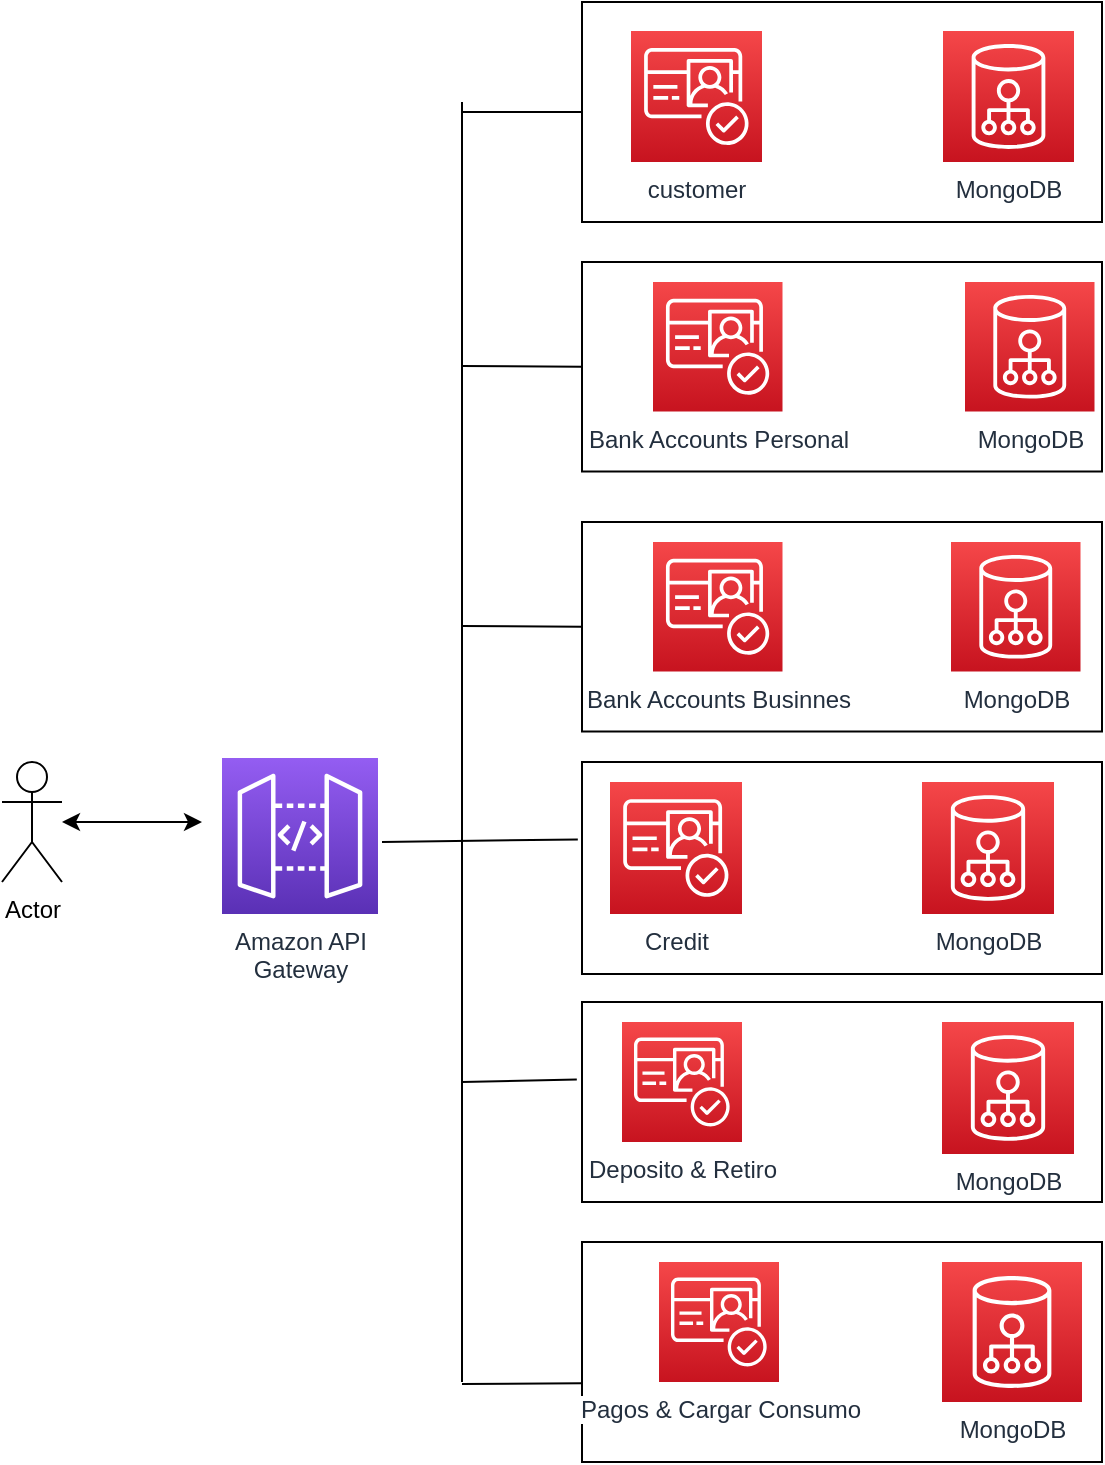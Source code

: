 <mxfile version="17.1.3" type="github" pages="4">
  <diagram id="Ht1M8jgEwFfnCIfOTk4-" name="Macrodiseño">
    <mxGraphModel dx="1022" dy="468" grid="1" gridSize="10" guides="1" tooltips="1" connect="1" arrows="1" fold="1" page="1" pageScale="1" pageWidth="1169" pageHeight="827" math="0" shadow="0">
      <root>
        <mxCell id="0" />
        <mxCell id="1" parent="0" />
        <mxCell id="qSfoanHrgOsR2zZDTymw-17" value="" style="rounded=0;whiteSpace=wrap;html=1;" parent="1" vertex="1">
          <mxGeometry x="340" y="20" width="260" height="110" as="geometry" />
        </mxCell>
        <mxCell id="qSfoanHrgOsR2zZDTymw-16" value="" style="rounded=0;whiteSpace=wrap;html=1;" parent="1" vertex="1">
          <mxGeometry x="340" y="150" width="260" height="104.75" as="geometry" />
        </mxCell>
        <mxCell id="UEzPUAAOIrF-is8g5C7q-111" value="customer" style="outlineConnect=0;fontColor=#232F3E;gradientColor=#F54749;gradientDirection=north;fillColor=#C7131F;strokeColor=#ffffff;dashed=0;verticalLabelPosition=bottom;verticalAlign=top;align=center;html=1;fontSize=12;fontStyle=0;aspect=fixed;shape=mxgraph.aws4.resourceIcon;resIcon=mxgraph.aws4.cognito;labelBackgroundColor=#ffffff;" parent="1" vertex="1">
          <mxGeometry x="364.5" y="34.5" width="65.5" height="65.5" as="geometry" />
        </mxCell>
        <mxCell id="UEzPUAAOIrF-is8g5C7q-112" value="MongoDB" style="outlineConnect=0;fontColor=#232F3E;gradientColor=#F54749;gradientDirection=north;fillColor=#C7131F;strokeColor=#ffffff;dashed=0;verticalLabelPosition=bottom;verticalAlign=top;align=center;html=1;fontSize=12;fontStyle=0;aspect=fixed;shape=mxgraph.aws4.resourceIcon;resIcon=mxgraph.aws4.cloud_directory;labelBackgroundColor=#ffffff;" parent="1" vertex="1">
          <mxGeometry x="520.5" y="34.5" width="65.5" height="65.5" as="geometry" />
        </mxCell>
        <mxCell id="UEzPUAAOIrF-is8g5C7q-114" value="Amazon API&lt;br&gt;Gateway&lt;br&gt;" style="outlineConnect=0;fontColor=#232F3E;gradientColor=#945DF2;gradientDirection=north;fillColor=#5A30B5;strokeColor=#ffffff;dashed=0;verticalLabelPosition=bottom;verticalAlign=top;align=center;html=1;fontSize=12;fontStyle=0;aspect=fixed;shape=mxgraph.aws4.resourceIcon;resIcon=mxgraph.aws4.api_gateway;labelBackgroundColor=#ffffff;" parent="1" vertex="1">
          <mxGeometry x="160" y="398" width="78" height="78" as="geometry" />
        </mxCell>
        <mxCell id="qSfoanHrgOsR2zZDTymw-8" value="Bank Accounts Personal" style="outlineConnect=0;fontColor=#232F3E;gradientColor=#F54749;gradientDirection=north;fillColor=#C7131F;strokeColor=#ffffff;dashed=0;verticalLabelPosition=bottom;verticalAlign=top;align=center;html=1;fontSize=12;fontStyle=0;aspect=fixed;shape=mxgraph.aws4.resourceIcon;resIcon=mxgraph.aws4.cognito;labelBackgroundColor=#ffffff;" parent="1" vertex="1">
          <mxGeometry x="375.5" y="160" width="64.75" height="64.75" as="geometry" />
        </mxCell>
        <mxCell id="qSfoanHrgOsR2zZDTymw-9" value="MongoDB" style="outlineConnect=0;fontColor=#232F3E;gradientColor=#F54749;gradientDirection=north;fillColor=#C7131F;strokeColor=#ffffff;dashed=0;verticalLabelPosition=bottom;verticalAlign=top;align=center;html=1;fontSize=12;fontStyle=0;aspect=fixed;shape=mxgraph.aws4.resourceIcon;resIcon=mxgraph.aws4.cloud_directory;labelBackgroundColor=#ffffff;" parent="1" vertex="1">
          <mxGeometry x="531.5" y="160" width="64.75" height="64.75" as="geometry" />
        </mxCell>
        <mxCell id="qSfoanHrgOsR2zZDTymw-28" value="Actor" style="shape=umlActor;verticalLabelPosition=bottom;verticalAlign=top;html=1;outlineConnect=0;" parent="1" vertex="1">
          <mxGeometry x="50" y="400" width="30" height="60" as="geometry" />
        </mxCell>
        <mxCell id="CgVyjNZwSmCmEq0c8FSO-23" value="" style="rounded=0;whiteSpace=wrap;html=1;" parent="1" vertex="1">
          <mxGeometry x="340" y="280" width="260" height="104.75" as="geometry" />
        </mxCell>
        <mxCell id="CgVyjNZwSmCmEq0c8FSO-24" value="Bank Accounts Businnes" style="outlineConnect=0;fontColor=#232F3E;gradientColor=#F54749;gradientDirection=north;fillColor=#C7131F;strokeColor=#ffffff;dashed=0;verticalLabelPosition=bottom;verticalAlign=top;align=center;html=1;fontSize=12;fontStyle=0;aspect=fixed;shape=mxgraph.aws4.resourceIcon;resIcon=mxgraph.aws4.cognito;labelBackgroundColor=#ffffff;" parent="1" vertex="1">
          <mxGeometry x="375.5" y="290" width="64.75" height="64.75" as="geometry" />
        </mxCell>
        <mxCell id="CgVyjNZwSmCmEq0c8FSO-25" value="MongoDB" style="outlineConnect=0;fontColor=#232F3E;gradientColor=#F54749;gradientDirection=north;fillColor=#C7131F;strokeColor=#ffffff;dashed=0;verticalLabelPosition=bottom;verticalAlign=top;align=center;html=1;fontSize=12;fontStyle=0;aspect=fixed;shape=mxgraph.aws4.resourceIcon;resIcon=mxgraph.aws4.cloud_directory;labelBackgroundColor=#ffffff;" parent="1" vertex="1">
          <mxGeometry x="524.5" y="290" width="64.75" height="64.75" as="geometry" />
        </mxCell>
        <mxCell id="CgVyjNZwSmCmEq0c8FSO-31" value="" style="rounded=0;whiteSpace=wrap;html=1;" parent="1" vertex="1">
          <mxGeometry x="340" y="400" width="260" height="106" as="geometry" />
        </mxCell>
        <mxCell id="CgVyjNZwSmCmEq0c8FSO-32" value="Credit" style="outlineConnect=0;fontColor=#232F3E;gradientColor=#F54749;gradientDirection=north;fillColor=#C7131F;strokeColor=#ffffff;dashed=0;verticalLabelPosition=bottom;verticalAlign=top;align=center;html=1;fontSize=12;fontStyle=0;aspect=fixed;shape=mxgraph.aws4.resourceIcon;resIcon=mxgraph.aws4.cognito;labelBackgroundColor=#ffffff;" parent="1" vertex="1">
          <mxGeometry x="354" y="410" width="66" height="66" as="geometry" />
        </mxCell>
        <mxCell id="CgVyjNZwSmCmEq0c8FSO-33" value="MongoDB" style="outlineConnect=0;fontColor=#232F3E;gradientColor=#F54749;gradientDirection=north;fillColor=#C7131F;strokeColor=#ffffff;dashed=0;verticalLabelPosition=bottom;verticalAlign=top;align=center;html=1;fontSize=12;fontStyle=0;aspect=fixed;shape=mxgraph.aws4.resourceIcon;resIcon=mxgraph.aws4.cloud_directory;labelBackgroundColor=#ffffff;" parent="1" vertex="1">
          <mxGeometry x="510" y="410" width="66" height="66" as="geometry" />
        </mxCell>
        <mxCell id="CgVyjNZwSmCmEq0c8FSO-37" value="" style="rounded=0;whiteSpace=wrap;html=1;" parent="1" vertex="1">
          <mxGeometry x="340" y="520" width="260" height="100" as="geometry" />
        </mxCell>
        <mxCell id="CgVyjNZwSmCmEq0c8FSO-38" value="Deposito &amp;amp; Retiro" style="outlineConnect=0;fontColor=#232F3E;gradientColor=#F54749;gradientDirection=north;fillColor=#C7131F;strokeColor=#ffffff;dashed=0;verticalLabelPosition=bottom;verticalAlign=top;align=center;html=1;fontSize=12;fontStyle=0;aspect=fixed;shape=mxgraph.aws4.resourceIcon;resIcon=mxgraph.aws4.cognito;labelBackgroundColor=#ffffff;" parent="1" vertex="1">
          <mxGeometry x="360" y="530" width="60" height="60" as="geometry" />
        </mxCell>
        <mxCell id="CgVyjNZwSmCmEq0c8FSO-39" value="MongoDB" style="outlineConnect=0;fontColor=#232F3E;gradientColor=#F54749;gradientDirection=north;fillColor=#C7131F;strokeColor=#ffffff;dashed=0;verticalLabelPosition=bottom;verticalAlign=top;align=center;html=1;fontSize=12;fontStyle=0;aspect=fixed;shape=mxgraph.aws4.resourceIcon;resIcon=mxgraph.aws4.cloud_directory;labelBackgroundColor=#ffffff;" parent="1" vertex="1">
          <mxGeometry x="520" y="530" width="66" height="66" as="geometry" />
        </mxCell>
        <mxCell id="CgVyjNZwSmCmEq0c8FSO-44" value="" style="rounded=0;whiteSpace=wrap;html=1;" parent="1" vertex="1">
          <mxGeometry x="340" y="640" width="260" height="110" as="geometry" />
        </mxCell>
        <mxCell id="CgVyjNZwSmCmEq0c8FSO-45" value="Pagos &amp;amp; Cargar Consumo" style="outlineConnect=0;fontColor=#232F3E;gradientColor=#F54749;gradientDirection=north;fillColor=#C7131F;strokeColor=#ffffff;dashed=0;verticalLabelPosition=bottom;verticalAlign=top;align=center;html=1;fontSize=12;fontStyle=0;aspect=fixed;shape=mxgraph.aws4.resourceIcon;resIcon=mxgraph.aws4.cognito;labelBackgroundColor=#ffffff;" parent="1" vertex="1">
          <mxGeometry x="378.5" y="650" width="60" height="60" as="geometry" />
        </mxCell>
        <mxCell id="CgVyjNZwSmCmEq0c8FSO-46" value="MongoDB" style="outlineConnect=0;fontColor=#232F3E;gradientColor=#F54749;gradientDirection=north;fillColor=#C7131F;strokeColor=#ffffff;dashed=0;verticalLabelPosition=bottom;verticalAlign=top;align=center;html=1;fontSize=12;fontStyle=0;aspect=fixed;shape=mxgraph.aws4.resourceIcon;resIcon=mxgraph.aws4.cloud_directory;labelBackgroundColor=#ffffff;" parent="1" vertex="1">
          <mxGeometry x="520" y="650" width="70" height="70" as="geometry" />
        </mxCell>
        <mxCell id="Hw9WFvtqxQeyaA9Wy8rq-3" value="" style="endArrow=none;html=1;rounded=0;" edge="1" parent="1">
          <mxGeometry width="50" height="50" relative="1" as="geometry">
            <mxPoint x="280" y="710" as="sourcePoint" />
            <mxPoint x="280" y="70" as="targetPoint" />
          </mxGeometry>
        </mxCell>
        <mxCell id="Hw9WFvtqxQeyaA9Wy8rq-6" value="" style="endArrow=none;html=1;rounded=0;entryX=0;entryY=0.642;entryDx=0;entryDy=0;entryPerimeter=0;" edge="1" parent="1" target="CgVyjNZwSmCmEq0c8FSO-44">
          <mxGeometry width="50" height="50" relative="1" as="geometry">
            <mxPoint x="280" y="711" as="sourcePoint" />
            <mxPoint x="270" y="700" as="targetPoint" />
          </mxGeometry>
        </mxCell>
        <mxCell id="Hw9WFvtqxQeyaA9Wy8rq-7" value="" style="endArrow=none;html=1;rounded=0;entryX=0;entryY=0.5;entryDx=0;entryDy=0;" edge="1" parent="1" target="qSfoanHrgOsR2zZDTymw-17">
          <mxGeometry width="50" height="50" relative="1" as="geometry">
            <mxPoint x="280" y="75" as="sourcePoint" />
            <mxPoint x="240" y="80" as="targetPoint" />
          </mxGeometry>
        </mxCell>
        <mxCell id="Hw9WFvtqxQeyaA9Wy8rq-8" value="" style="endArrow=none;html=1;rounded=0;entryX=-0.008;entryY=0.365;entryDx=0;entryDy=0;entryPerimeter=0;" edge="1" parent="1" target="CgVyjNZwSmCmEq0c8FSO-31">
          <mxGeometry width="50" height="50" relative="1" as="geometry">
            <mxPoint x="240" y="440" as="sourcePoint" />
            <mxPoint x="330" y="423" as="targetPoint" />
          </mxGeometry>
        </mxCell>
        <mxCell id="Hw9WFvtqxQeyaA9Wy8rq-9" value="" style="endArrow=none;html=1;rounded=0;entryX=0;entryY=0.5;entryDx=0;entryDy=0;" edge="1" parent="1" target="qSfoanHrgOsR2zZDTymw-16">
          <mxGeometry width="50" height="50" relative="1" as="geometry">
            <mxPoint x="280" y="202" as="sourcePoint" />
            <mxPoint x="250" y="200" as="targetPoint" />
          </mxGeometry>
        </mxCell>
        <mxCell id="Hw9WFvtqxQeyaA9Wy8rq-10" value="" style="endArrow=none;html=1;rounded=0;entryX=0;entryY=0.5;entryDx=0;entryDy=0;" edge="1" parent="1" target="CgVyjNZwSmCmEq0c8FSO-23">
          <mxGeometry width="50" height="50" relative="1" as="geometry">
            <mxPoint x="280" y="332" as="sourcePoint" />
            <mxPoint x="250" y="330" as="targetPoint" />
          </mxGeometry>
        </mxCell>
        <mxCell id="Hw9WFvtqxQeyaA9Wy8rq-11" value="" style="endArrow=none;html=1;rounded=0;entryX=-0.01;entryY=0.387;entryDx=0;entryDy=0;entryPerimeter=0;" edge="1" parent="1" target="CgVyjNZwSmCmEq0c8FSO-37">
          <mxGeometry width="50" height="50" relative="1" as="geometry">
            <mxPoint x="280" y="560" as="sourcePoint" />
            <mxPoint x="250" y="570" as="targetPoint" />
          </mxGeometry>
        </mxCell>
        <mxCell id="Hw9WFvtqxQeyaA9Wy8rq-13" value="" style="endArrow=classic;startArrow=classic;html=1;rounded=0;" edge="1" parent="1" source="qSfoanHrgOsR2zZDTymw-28">
          <mxGeometry width="50" height="50" relative="1" as="geometry">
            <mxPoint x="100" y="480" as="sourcePoint" />
            <mxPoint x="150" y="430" as="targetPoint" />
          </mxGeometry>
        </mxCell>
      </root>
    </mxGraphModel>
  </diagram>
  <diagram id="MupaY-1EuNGsFWvEDyNC" name="Microservice Accounts">
    <mxGraphModel dx="1234" dy="411" grid="1" gridSize="10" guides="1" tooltips="1" connect="1" arrows="1" fold="1" page="1" pageScale="1" pageWidth="827" pageHeight="1169" math="0" shadow="0">
      <root>
        <mxCell id="mgbCkaaMy9vBnvVXv4s4-0" />
        <mxCell id="mgbCkaaMy9vBnvVXv4s4-1" parent="mgbCkaaMy9vBnvVXv4s4-0" />
        <mxCell id="JHuv-rPl39u3tBXAIyhW-0" value="Bank Account" style="swimlane;fontStyle=0;childLayout=stackLayout;horizontal=1;startSize=30;horizontalStack=0;resizeParent=1;resizeParentMax=0;resizeLast=0;collapsible=1;marginBottom=0;" parent="mgbCkaaMy9vBnvVXv4s4-1" vertex="1">
          <mxGeometry x="140" y="60" width="140" height="210" as="geometry">
            <mxRectangle x="130" y="150" width="110" height="30" as="alternateBounds" />
          </mxGeometry>
        </mxCell>
        <mxCell id="JHuv-rPl39u3tBXAIyhW-1" value="id_user" style="text;strokeColor=none;fillColor=none;align=left;verticalAlign=middle;spacingLeft=4;spacingRight=4;overflow=hidden;points=[[0,0.5],[1,0.5]];portConstraint=eastwest;rotatable=0;" parent="JHuv-rPl39u3tBXAIyhW-0" vertex="1">
          <mxGeometry y="30" width="140" height="30" as="geometry" />
        </mxCell>
        <mxCell id="JHuv-rPl39u3tBXAIyhW-2" value="account_namber" style="text;strokeColor=none;fillColor=none;align=left;verticalAlign=middle;spacingLeft=4;spacingRight=4;overflow=hidden;points=[[0,0.5],[1,0.5]];portConstraint=eastwest;rotatable=0;" parent="JHuv-rPl39u3tBXAIyhW-0" vertex="1">
          <mxGeometry y="60" width="140" height="30" as="geometry" />
        </mxCell>
        <mxCell id="JHuv-rPl39u3tBXAIyhW-3" value="balance" style="text;strokeColor=none;fillColor=none;align=left;verticalAlign=middle;spacingLeft=4;spacingRight=4;overflow=hidden;points=[[0,0.5],[1,0.5]];portConstraint=eastwest;rotatable=0;" parent="JHuv-rPl39u3tBXAIyhW-0" vertex="1">
          <mxGeometry y="90" width="140" height="30" as="geometry" />
        </mxCell>
        <mxCell id="XQRi8Q--sgmdjqoSN4o0-0" value="typeAccount" style="text;strokeColor=none;fillColor=none;align=left;verticalAlign=middle;spacingLeft=4;spacingRight=4;overflow=hidden;points=[[0,0.5],[1,0.5]];portConstraint=eastwest;rotatable=0;" parent="JHuv-rPl39u3tBXAIyhW-0" vertex="1">
          <mxGeometry y="120" width="140" height="30" as="geometry" />
        </mxCell>
        <mxCell id="XQRi8Q--sgmdjqoSN4o0-1" value="maintenance_charge" style="text;strokeColor=none;fillColor=none;align=left;verticalAlign=middle;spacingLeft=4;spacingRight=4;overflow=hidden;points=[[0,0.5],[1,0.5]];portConstraint=eastwest;rotatable=0;" parent="JHuv-rPl39u3tBXAIyhW-0" vertex="1">
          <mxGeometry y="150" width="140" height="30" as="geometry" />
        </mxCell>
        <mxCell id="XQRi8Q--sgmdjqoSN4o0-2" value="movement_number" style="text;strokeColor=none;fillColor=none;align=left;verticalAlign=middle;spacingLeft=4;spacingRight=4;overflow=hidden;points=[[0,0.5],[1,0.5]];portConstraint=eastwest;rotatable=0;" parent="JHuv-rPl39u3tBXAIyhW-0" vertex="1">
          <mxGeometry y="180" width="140" height="30" as="geometry" />
        </mxCell>
        <mxCell id="JHuv-rPl39u3tBXAIyhW-11" value="Credit" style="swimlane;fontStyle=0;childLayout=stackLayout;horizontal=1;startSize=30;horizontalStack=0;resizeParent=1;resizeParentMax=0;resizeLast=0;collapsible=1;marginBottom=0;" parent="mgbCkaaMy9vBnvVXv4s4-1" vertex="1">
          <mxGeometry x="130" y="320" width="140" height="210" as="geometry">
            <mxRectangle x="130" y="150" width="110" height="30" as="alternateBounds" />
          </mxGeometry>
        </mxCell>
        <mxCell id="JHuv-rPl39u3tBXAIyhW-12" value="id_user" style="text;strokeColor=none;fillColor=none;align=left;verticalAlign=middle;spacingLeft=4;spacingRight=4;overflow=hidden;points=[[0,0.5],[1,0.5]];portConstraint=eastwest;rotatable=0;" parent="JHuv-rPl39u3tBXAIyhW-11" vertex="1">
          <mxGeometry y="30" width="140" height="30" as="geometry" />
        </mxCell>
        <mxCell id="JHuv-rPl39u3tBXAIyhW-13" value="account_namber" style="text;strokeColor=none;fillColor=none;align=left;verticalAlign=middle;spacingLeft=4;spacingRight=4;overflow=hidden;points=[[0,0.5],[1,0.5]];portConstraint=eastwest;rotatable=0;" parent="JHuv-rPl39u3tBXAIyhW-11" vertex="1">
          <mxGeometry y="60" width="140" height="30" as="geometry" />
        </mxCell>
        <mxCell id="JHuv-rPl39u3tBXAIyhW-14" value="balance" style="text;strokeColor=none;fillColor=none;align=left;verticalAlign=middle;spacingLeft=4;spacingRight=4;overflow=hidden;points=[[0,0.5],[1,0.5]];portConstraint=eastwest;rotatable=0;" parent="JHuv-rPl39u3tBXAIyhW-11" vertex="1">
          <mxGeometry y="90" width="140" height="30" as="geometry" />
        </mxCell>
        <mxCell id="JHuv-rPl39u3tBXAIyhW-21" value="credit_limit" style="text;strokeColor=none;fillColor=none;align=left;verticalAlign=middle;spacingLeft=4;spacingRight=4;overflow=hidden;points=[[0,0.5],[1,0.5]];portConstraint=eastwest;rotatable=0;" parent="JHuv-rPl39u3tBXAIyhW-11" vertex="1">
          <mxGeometry y="120" width="140" height="30" as="geometry" />
        </mxCell>
        <mxCell id="JHuv-rPl39u3tBXAIyhW-22" value="debt" style="text;strokeColor=none;fillColor=none;align=left;verticalAlign=middle;spacingLeft=4;spacingRight=4;overflow=hidden;points=[[0,0.5],[1,0.5]];portConstraint=eastwest;rotatable=0;" parent="JHuv-rPl39u3tBXAIyhW-11" vertex="1">
          <mxGeometry y="150" width="140" height="30" as="geometry" />
        </mxCell>
        <mxCell id="XQRi8Q--sgmdjqoSN4o0-4" value="typeCredit" style="text;strokeColor=none;fillColor=none;align=left;verticalAlign=middle;spacingLeft=4;spacingRight=4;overflow=hidden;points=[[0,0.5],[1,0.5]];portConstraint=eastwest;rotatable=0;" parent="JHuv-rPl39u3tBXAIyhW-11" vertex="1">
          <mxGeometry y="180" width="140" height="30" as="geometry" />
        </mxCell>
      </root>
    </mxGraphModel>
  </diagram>
  <diagram id="hUA-DlbiyYjfmFhgQ1xa" name="accountv2">
    <mxGraphModel dx="1022" dy="468" grid="1" gridSize="10" guides="1" tooltips="1" connect="1" arrows="1" fold="1" page="1" pageScale="1" pageWidth="827" pageHeight="1169" math="0" shadow="0">
      <root>
        <mxCell id="12gc5Yrj0nV4AmZbPj7r-0" />
        <mxCell id="12gc5Yrj0nV4AmZbPj7r-1" parent="12gc5Yrj0nV4AmZbPj7r-0" />
        <mxCell id="YHRrUdrraWBq_0vXp8_D-0" value="Bank Account" style="swimlane;fontStyle=0;childLayout=stackLayout;horizontal=1;startSize=30;horizontalStack=0;resizeParent=1;resizeParentMax=0;resizeLast=0;collapsible=1;marginBottom=0;" parent="12gc5Yrj0nV4AmZbPj7r-1" vertex="1">
          <mxGeometry x="140" y="60" width="140" height="120" as="geometry">
            <mxRectangle x="130" y="150" width="110" height="30" as="alternateBounds" />
          </mxGeometry>
        </mxCell>
        <mxCell id="YHRrUdrraWBq_0vXp8_D-1" value="id_user" style="text;strokeColor=none;fillColor=none;align=left;verticalAlign=middle;spacingLeft=4;spacingRight=4;overflow=hidden;points=[[0,0.5],[1,0.5]];portConstraint=eastwest;rotatable=0;" parent="YHRrUdrraWBq_0vXp8_D-0" vertex="1">
          <mxGeometry y="30" width="140" height="30" as="geometry" />
        </mxCell>
        <mxCell id="YHRrUdrraWBq_0vXp8_D-2" value="account_namber" style="text;strokeColor=none;fillColor=none;align=left;verticalAlign=middle;spacingLeft=4;spacingRight=4;overflow=hidden;points=[[0,0.5],[1,0.5]];portConstraint=eastwest;rotatable=0;" parent="YHRrUdrraWBq_0vXp8_D-0" vertex="1">
          <mxGeometry y="60" width="140" height="30" as="geometry" />
        </mxCell>
        <mxCell id="YHRrUdrraWBq_0vXp8_D-3" value="balance" style="text;strokeColor=none;fillColor=none;align=left;verticalAlign=middle;spacingLeft=4;spacingRight=4;overflow=hidden;points=[[0,0.5],[1,0.5]];portConstraint=eastwest;rotatable=0;" parent="YHRrUdrraWBq_0vXp8_D-0" vertex="1">
          <mxGeometry y="90" width="140" height="30" as="geometry" />
        </mxCell>
        <mxCell id="YHRrUdrraWBq_0vXp8_D-4" value="Type_Account" style="swimlane;fontStyle=0;childLayout=stackLayout;horizontal=1;startSize=30;horizontalStack=0;resizeParent=1;resizeParentMax=0;resizeLast=0;collapsible=1;marginBottom=0;" parent="12gc5Yrj0nV4AmZbPj7r-1" vertex="1">
          <mxGeometry x="344" y="150" width="140" height="150" as="geometry" />
        </mxCell>
        <mxCell id="YHRrUdrraWBq_0vXp8_D-5" value="account_namber" style="text;strokeColor=none;fillColor=none;align=left;verticalAlign=middle;spacingLeft=4;spacingRight=4;overflow=hidden;points=[[0,0.5],[1,0.5]];portConstraint=eastwest;rotatable=0;" parent="YHRrUdrraWBq_0vXp8_D-4" vertex="1">
          <mxGeometry y="30" width="140" height="30" as="geometry" />
        </mxCell>
        <mxCell id="YHRrUdrraWBq_0vXp8_D-6" value="name" style="text;strokeColor=none;fillColor=none;align=left;verticalAlign=middle;spacingLeft=4;spacingRight=4;overflow=hidden;points=[[0,0.5],[1,0.5]];portConstraint=eastwest;rotatable=0;" parent="YHRrUdrraWBq_0vXp8_D-4" vertex="1">
          <mxGeometry y="60" width="140" height="30" as="geometry" />
        </mxCell>
        <mxCell id="YHRrUdrraWBq_0vXp8_D-7" value="maintenance_charge" style="text;strokeColor=none;fillColor=none;align=left;verticalAlign=middle;spacingLeft=4;spacingRight=4;overflow=hidden;points=[[0,0.5],[1,0.5]];portConstraint=eastwest;rotatable=0;" parent="YHRrUdrraWBq_0vXp8_D-4" vertex="1">
          <mxGeometry y="90" width="140" height="30" as="geometry" />
        </mxCell>
        <mxCell id="YHRrUdrraWBq_0vXp8_D-8" value="movement_number" style="text;strokeColor=none;fillColor=none;align=left;verticalAlign=middle;spacingLeft=4;spacingRight=4;overflow=hidden;points=[[0,0.5],[1,0.5]];portConstraint=eastwest;rotatable=0;" parent="YHRrUdrraWBq_0vXp8_D-4" vertex="1">
          <mxGeometry y="120" width="140" height="30" as="geometry" />
        </mxCell>
        <mxCell id="YHRrUdrraWBq_0vXp8_D-9" value="" style="endArrow=classic;startArrow=classic;html=1;rounded=0;" parent="12gc5Yrj0nV4AmZbPj7r-1" edge="1">
          <mxGeometry width="50" height="50" relative="1" as="geometry">
            <mxPoint x="280" y="170" as="sourcePoint" />
            <mxPoint x="340" y="170" as="targetPoint" />
          </mxGeometry>
        </mxCell>
        <mxCell id="YHRrUdrraWBq_0vXp8_D-10" value="Credit" style="swimlane;fontStyle=0;childLayout=stackLayout;horizontal=1;startSize=30;horizontalStack=0;resizeParent=1;resizeParentMax=0;resizeLast=0;collapsible=1;marginBottom=0;" parent="12gc5Yrj0nV4AmZbPj7r-1" vertex="1">
          <mxGeometry x="130" y="320" width="140" height="180" as="geometry">
            <mxRectangle x="130" y="150" width="110" height="30" as="alternateBounds" />
          </mxGeometry>
        </mxCell>
        <mxCell id="YHRrUdrraWBq_0vXp8_D-11" value="id_user" style="text;strokeColor=none;fillColor=none;align=left;verticalAlign=middle;spacingLeft=4;spacingRight=4;overflow=hidden;points=[[0,0.5],[1,0.5]];portConstraint=eastwest;rotatable=0;" parent="YHRrUdrraWBq_0vXp8_D-10" vertex="1">
          <mxGeometry y="30" width="140" height="30" as="geometry" />
        </mxCell>
        <mxCell id="YHRrUdrraWBq_0vXp8_D-12" value="account_namber" style="text;strokeColor=none;fillColor=none;align=left;verticalAlign=middle;spacingLeft=4;spacingRight=4;overflow=hidden;points=[[0,0.5],[1,0.5]];portConstraint=eastwest;rotatable=0;" parent="YHRrUdrraWBq_0vXp8_D-10" vertex="1">
          <mxGeometry y="60" width="140" height="30" as="geometry" />
        </mxCell>
        <mxCell id="YHRrUdrraWBq_0vXp8_D-13" value="balance" style="text;strokeColor=none;fillColor=none;align=left;verticalAlign=middle;spacingLeft=4;spacingRight=4;overflow=hidden;points=[[0,0.5],[1,0.5]];portConstraint=eastwest;rotatable=0;" parent="YHRrUdrraWBq_0vXp8_D-10" vertex="1">
          <mxGeometry y="90" width="140" height="30" as="geometry" />
        </mxCell>
        <mxCell id="YHRrUdrraWBq_0vXp8_D-14" value="credit_limit" style="text;strokeColor=none;fillColor=none;align=left;verticalAlign=middle;spacingLeft=4;spacingRight=4;overflow=hidden;points=[[0,0.5],[1,0.5]];portConstraint=eastwest;rotatable=0;" parent="YHRrUdrraWBq_0vXp8_D-10" vertex="1">
          <mxGeometry y="120" width="140" height="30" as="geometry" />
        </mxCell>
        <mxCell id="YHRrUdrraWBq_0vXp8_D-15" value="debt" style="text;strokeColor=none;fillColor=none;align=left;verticalAlign=middle;spacingLeft=4;spacingRight=4;overflow=hidden;points=[[0,0.5],[1,0.5]];portConstraint=eastwest;rotatable=0;" parent="YHRrUdrraWBq_0vXp8_D-10" vertex="1">
          <mxGeometry y="150" width="140" height="30" as="geometry" />
        </mxCell>
        <mxCell id="YHRrUdrraWBq_0vXp8_D-16" value="Type_credit" style="swimlane;fontStyle=0;childLayout=stackLayout;horizontal=1;startSize=30;horizontalStack=0;resizeParent=1;resizeParentMax=0;resizeLast=0;collapsible=1;marginBottom=0;" parent="12gc5Yrj0nV4AmZbPj7r-1" vertex="1">
          <mxGeometry x="344" y="320" width="140" height="90" as="geometry" />
        </mxCell>
        <mxCell id="YHRrUdrraWBq_0vXp8_D-17" value="account_namber" style="text;strokeColor=none;fillColor=none;align=left;verticalAlign=middle;spacingLeft=4;spacingRight=4;overflow=hidden;points=[[0,0.5],[1,0.5]];portConstraint=eastwest;rotatable=0;" parent="YHRrUdrraWBq_0vXp8_D-16" vertex="1">
          <mxGeometry y="30" width="140" height="30" as="geometry" />
        </mxCell>
        <mxCell id="YHRrUdrraWBq_0vXp8_D-18" value="name" style="text;strokeColor=none;fillColor=none;align=left;verticalAlign=middle;spacingLeft=4;spacingRight=4;overflow=hidden;points=[[0,0.5],[1,0.5]];portConstraint=eastwest;rotatable=0;" parent="YHRrUdrraWBq_0vXp8_D-16" vertex="1">
          <mxGeometry y="60" width="140" height="30" as="geometry" />
        </mxCell>
        <mxCell id="YHRrUdrraWBq_0vXp8_D-19" value="" style="endArrow=classic;startArrow=classic;html=1;rounded=0;" parent="12gc5Yrj0nV4AmZbPj7r-1" edge="1">
          <mxGeometry width="50" height="50" relative="1" as="geometry">
            <mxPoint x="280" y="340" as="sourcePoint" />
            <mxPoint x="340" y="340" as="targetPoint" />
          </mxGeometry>
        </mxCell>
      </root>
    </mxGraphModel>
  </diagram>
  <diagram id="cLbQStU4csZXyZI6kpsF" name="Page-4">
    <mxGraphModel dx="1022" dy="468" grid="1" gridSize="10" guides="1" tooltips="1" connect="1" arrows="1" fold="1" page="1" pageScale="1" pageWidth="827" pageHeight="1169" math="0" shadow="0">
      <root>
        <mxCell id="CAlckpZYCLkhXhjMj_tl-0" />
        <mxCell id="CAlckpZYCLkhXhjMj_tl-1" parent="CAlckpZYCLkhXhjMj_tl-0" />
      </root>
    </mxGraphModel>
  </diagram>
</mxfile>
